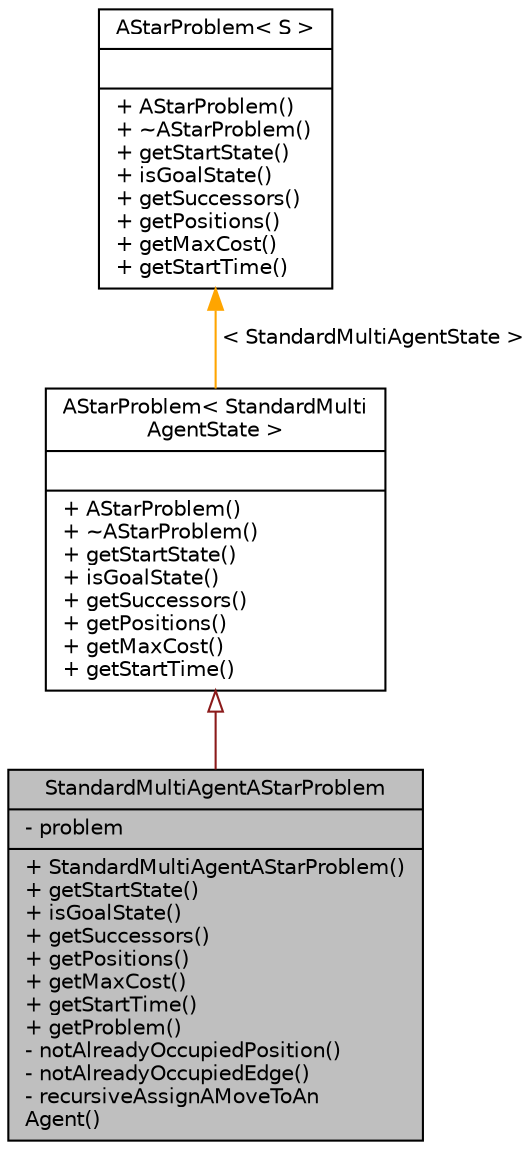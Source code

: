 digraph "StandardMultiAgentAStarProblem"
{
 // INTERACTIVE_SVG=YES
 // LATEX_PDF_SIZE
  edge [fontname="Helvetica",fontsize="10",labelfontname="Helvetica",labelfontsize="10"];
  node [fontname="Helvetica",fontsize="10",shape=record];
  Node1 [label="{StandardMultiAgentAStarProblem\n|- problem\l|+ StandardMultiAgentAStarProblem()\l+ getStartState()\l+ isGoalState()\l+ getSuccessors()\l+ getPositions()\l+ getMaxCost()\l+ getStartTime()\l+ getProblem()\l- notAlreadyOccupiedPosition()\l- notAlreadyOccupiedEdge()\l- recursiveAssignAMoveToAn\lAgent()\l}",height=0.2,width=0.4,color="black", fillcolor="grey75", style="filled", fontcolor="black",tooltip=" "];
  Node2 -> Node1 [dir="back",color="firebrick4",fontsize="10",style="solid",arrowtail="onormal",fontname="Helvetica"];
  Node2 [label="{AStarProblem\< StandardMulti\lAgentState \>\n||+ AStarProblem()\l+ ~AStarProblem()\l+ getStartState()\l+ isGoalState()\l+ getSuccessors()\l+ getPositions()\l+ getMaxCost()\l+ getStartTime()\l}",height=0.2,width=0.4,color="black", fillcolor="white", style="filled",URL="$classAStarProblem.html",tooltip=" "];
  Node3 -> Node2 [dir="back",color="orange",fontsize="10",style="solid",label=" \< StandardMultiAgentState \>" ,fontname="Helvetica"];
  Node3 [label="{AStarProblem\< S \>\n||+ AStarProblem()\l+ ~AStarProblem()\l+ getStartState()\l+ isGoalState()\l+ getSuccessors()\l+ getPositions()\l+ getMaxCost()\l+ getStartTime()\l}",height=0.2,width=0.4,color="black", fillcolor="white", style="filled",URL="$classAStarProblem.html",tooltip=" "];
}
